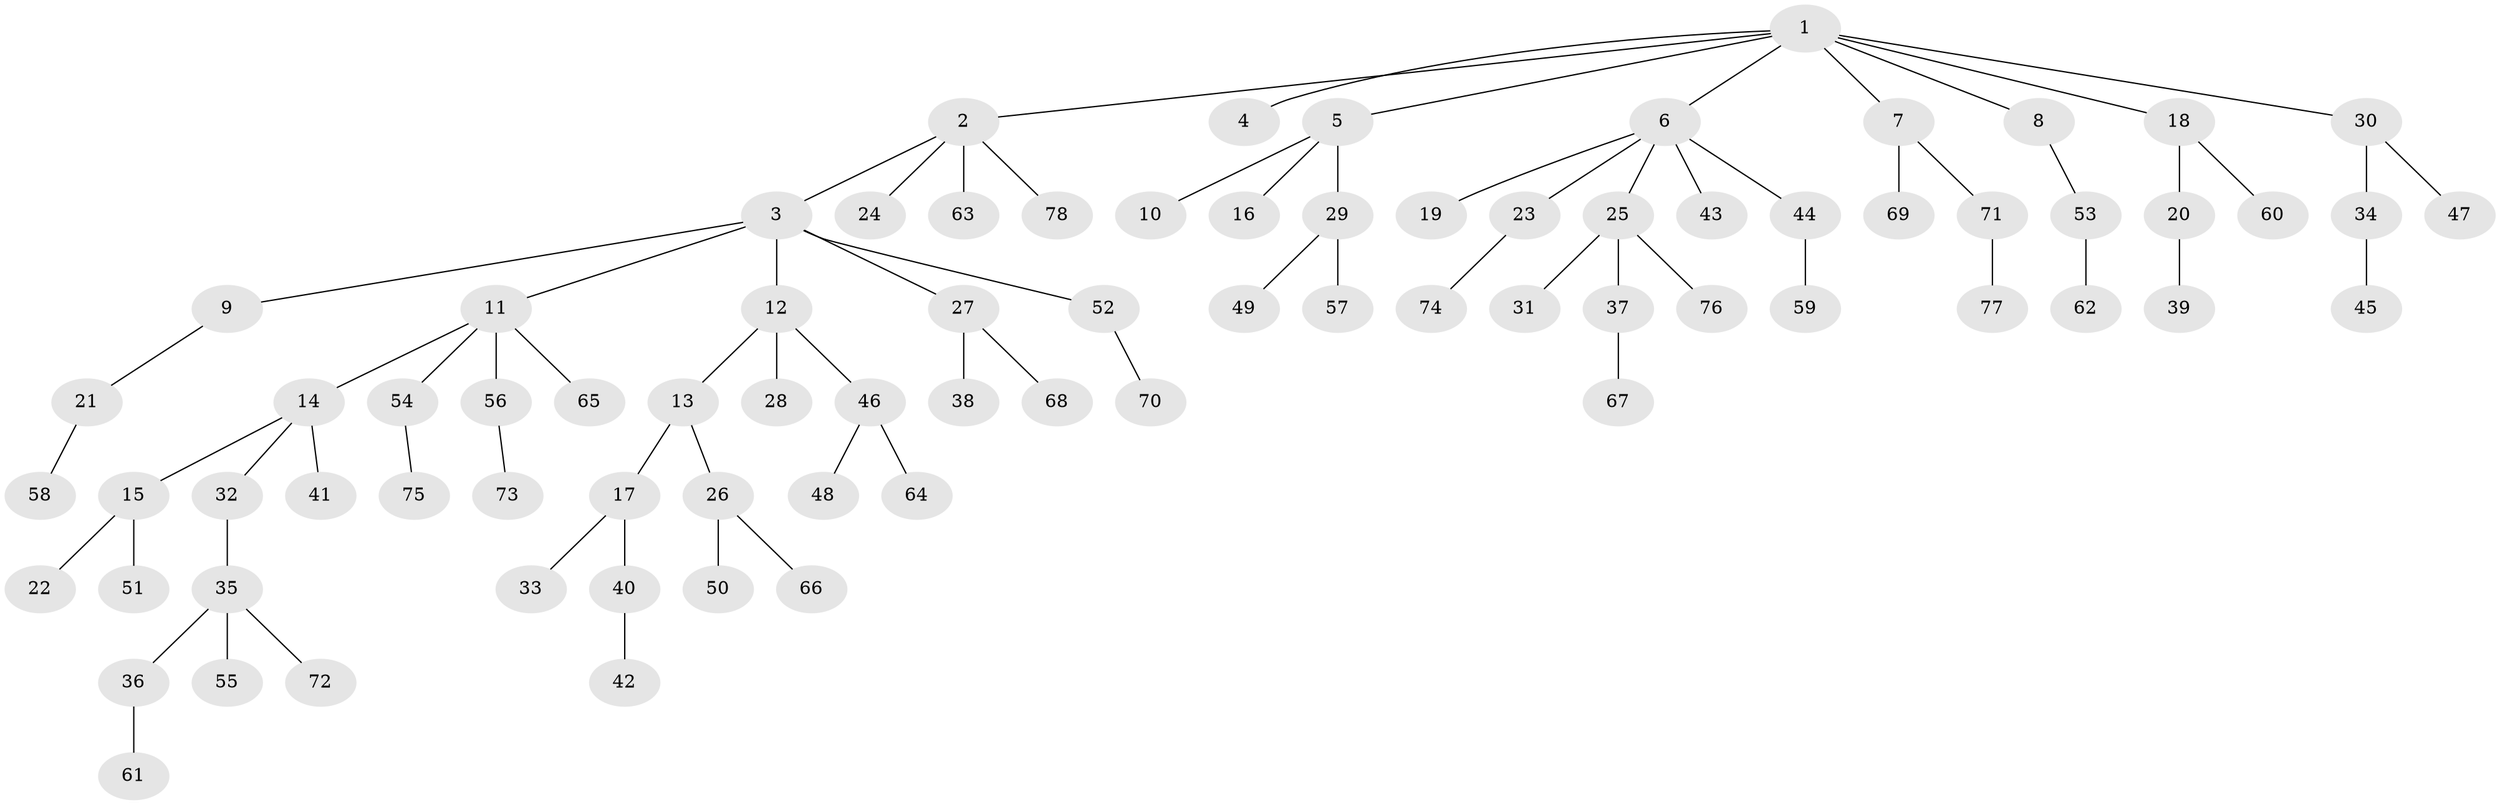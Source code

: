 // coarse degree distribution, {11: 0.018518518518518517, 6: 0.037037037037037035, 1: 0.5740740740740741, 3: 0.09259259259259259, 2: 0.2222222222222222, 5: 0.018518518518518517, 4: 0.037037037037037035}
// Generated by graph-tools (version 1.1) at 2025/52/02/27/25 19:52:11]
// undirected, 78 vertices, 77 edges
graph export_dot {
graph [start="1"]
  node [color=gray90,style=filled];
  1;
  2;
  3;
  4;
  5;
  6;
  7;
  8;
  9;
  10;
  11;
  12;
  13;
  14;
  15;
  16;
  17;
  18;
  19;
  20;
  21;
  22;
  23;
  24;
  25;
  26;
  27;
  28;
  29;
  30;
  31;
  32;
  33;
  34;
  35;
  36;
  37;
  38;
  39;
  40;
  41;
  42;
  43;
  44;
  45;
  46;
  47;
  48;
  49;
  50;
  51;
  52;
  53;
  54;
  55;
  56;
  57;
  58;
  59;
  60;
  61;
  62;
  63;
  64;
  65;
  66;
  67;
  68;
  69;
  70;
  71;
  72;
  73;
  74;
  75;
  76;
  77;
  78;
  1 -- 2;
  1 -- 4;
  1 -- 5;
  1 -- 6;
  1 -- 7;
  1 -- 8;
  1 -- 18;
  1 -- 30;
  2 -- 3;
  2 -- 24;
  2 -- 63;
  2 -- 78;
  3 -- 9;
  3 -- 11;
  3 -- 12;
  3 -- 27;
  3 -- 52;
  5 -- 10;
  5 -- 16;
  5 -- 29;
  6 -- 19;
  6 -- 23;
  6 -- 25;
  6 -- 43;
  6 -- 44;
  7 -- 69;
  7 -- 71;
  8 -- 53;
  9 -- 21;
  11 -- 14;
  11 -- 54;
  11 -- 56;
  11 -- 65;
  12 -- 13;
  12 -- 28;
  12 -- 46;
  13 -- 17;
  13 -- 26;
  14 -- 15;
  14 -- 32;
  14 -- 41;
  15 -- 22;
  15 -- 51;
  17 -- 33;
  17 -- 40;
  18 -- 20;
  18 -- 60;
  20 -- 39;
  21 -- 58;
  23 -- 74;
  25 -- 31;
  25 -- 37;
  25 -- 76;
  26 -- 50;
  26 -- 66;
  27 -- 38;
  27 -- 68;
  29 -- 49;
  29 -- 57;
  30 -- 34;
  30 -- 47;
  32 -- 35;
  34 -- 45;
  35 -- 36;
  35 -- 55;
  35 -- 72;
  36 -- 61;
  37 -- 67;
  40 -- 42;
  44 -- 59;
  46 -- 48;
  46 -- 64;
  52 -- 70;
  53 -- 62;
  54 -- 75;
  56 -- 73;
  71 -- 77;
}
